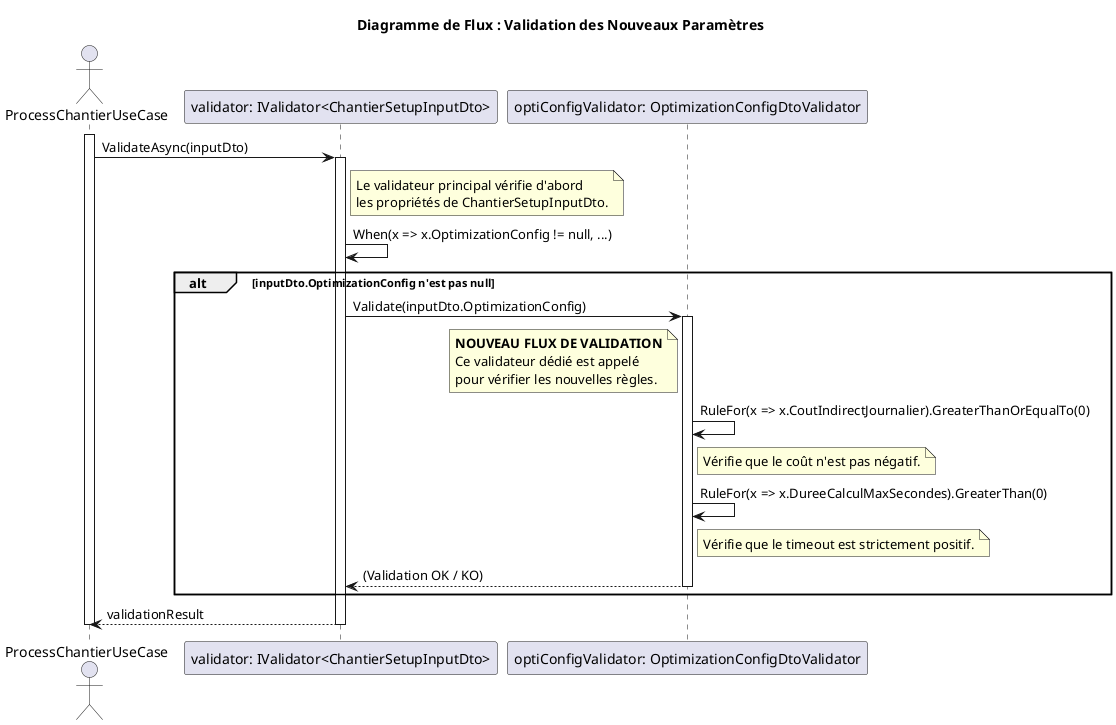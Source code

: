 @startuml
title Diagramme de Flux : Validation des Nouveaux Paramètres
actor "ProcessChantierUseCase" as UseCase
participant "validator: IValidator<ChantierSetupInputDto>" as MainValidator
participant "optiConfigValidator: OptimizationConfigDtoValidator" as OptiConfigValidator
activate UseCase
UseCase -> MainValidator : ValidateAsync(inputDto)
activate MainValidator
note right of MainValidator
Le validateur principal vérifie d'abord
les propriétés de ChantierSetupInputDto.
end note
MainValidator -> MainValidator : When(x => x.OptimizationConfig != null, ...)
alt inputDto.OptimizationConfig n'est pas null
MainValidator -> OptiConfigValidator : Validate(inputDto.OptimizationConfig)
activate OptiConfigValidator


note left of OptiConfigValidator
    <b>NOUVEAU FLUX DE VALIDATION</b>
    Ce validateur dédié est appelé
    pour vérifier les nouvelles règles.
end note

OptiConfigValidator -> OptiConfigValidator : RuleFor(x => x.CoutIndirectJournalier).GreaterThanOrEqualTo(0)
note right of OptiConfigValidator : Vérifie que le coût n'est pas négatif.

OptiConfigValidator -> OptiConfigValidator : RuleFor(x => x.DureeCalculMaxSecondes).GreaterThan(0)
note right of OptiConfigValidator : Vérifie que le timeout est strictement positif.

OptiConfigValidator --> MainValidator : (Validation OK / KO)
deactivate OptiConfigValidator

end
MainValidator --> UseCase : validationResult
deactivate MainValidator
deactivate UseCase
@enduml